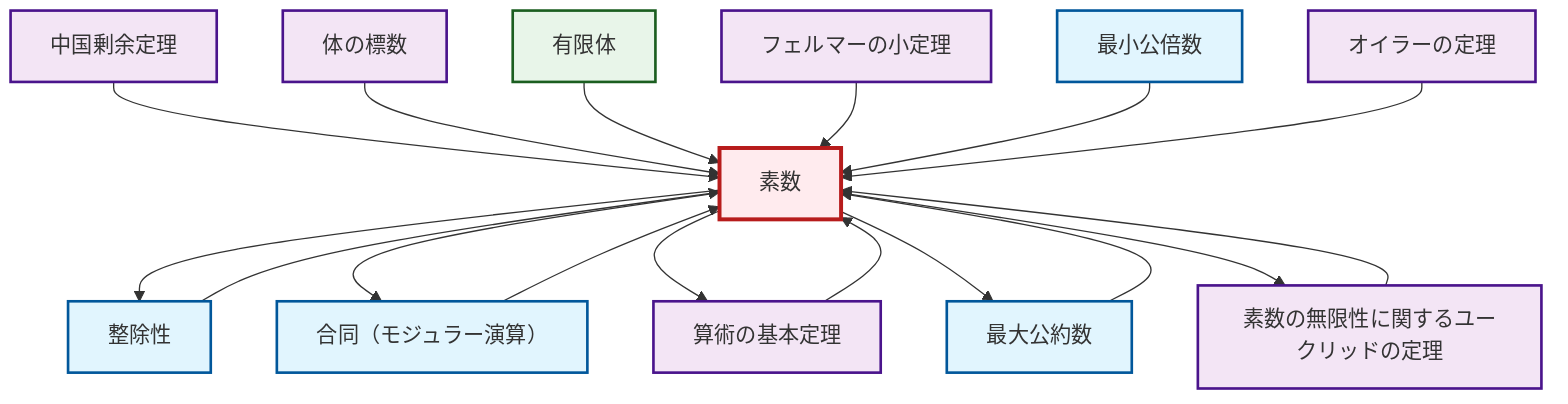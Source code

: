 graph TD
    classDef definition fill:#e1f5fe,stroke:#01579b,stroke-width:2px
    classDef theorem fill:#f3e5f5,stroke:#4a148c,stroke-width:2px
    classDef axiom fill:#fff3e0,stroke:#e65100,stroke-width:2px
    classDef example fill:#e8f5e9,stroke:#1b5e20,stroke-width:2px
    classDef current fill:#ffebee,stroke:#b71c1c,stroke-width:3px
    ex-finite-field["有限体"]:::example
    def-lcm["最小公倍数"]:::definition
    thm-fermat-little["フェルマーの小定理"]:::theorem
    def-gcd["最大公約数"]:::definition
    thm-field-characteristic["体の標数"]:::theorem
    thm-chinese-remainder["中国剰余定理"]:::theorem
    def-divisibility["整除性"]:::definition
    def-congruence["合同（モジュラー演算）"]:::definition
    thm-euclid-infinitude-primes["素数の無限性に関するユークリッドの定理"]:::theorem
    thm-euler["オイラーの定理"]:::theorem
    thm-fundamental-arithmetic["算術の基本定理"]:::theorem
    def-prime["素数"]:::definition
    def-prime --> def-divisibility
    thm-chinese-remainder --> def-prime
    def-prime --> def-congruence
    thm-field-characteristic --> def-prime
    ex-finite-field --> def-prime
    def-prime --> thm-fundamental-arithmetic
    thm-fermat-little --> def-prime
    def-prime --> def-gcd
    def-congruence --> def-prime
    def-divisibility --> def-prime
    thm-fundamental-arithmetic --> def-prime
    def-lcm --> def-prime
    def-gcd --> def-prime
    thm-euler --> def-prime
    def-prime --> thm-euclid-infinitude-primes
    thm-euclid-infinitude-primes --> def-prime
    class def-prime current